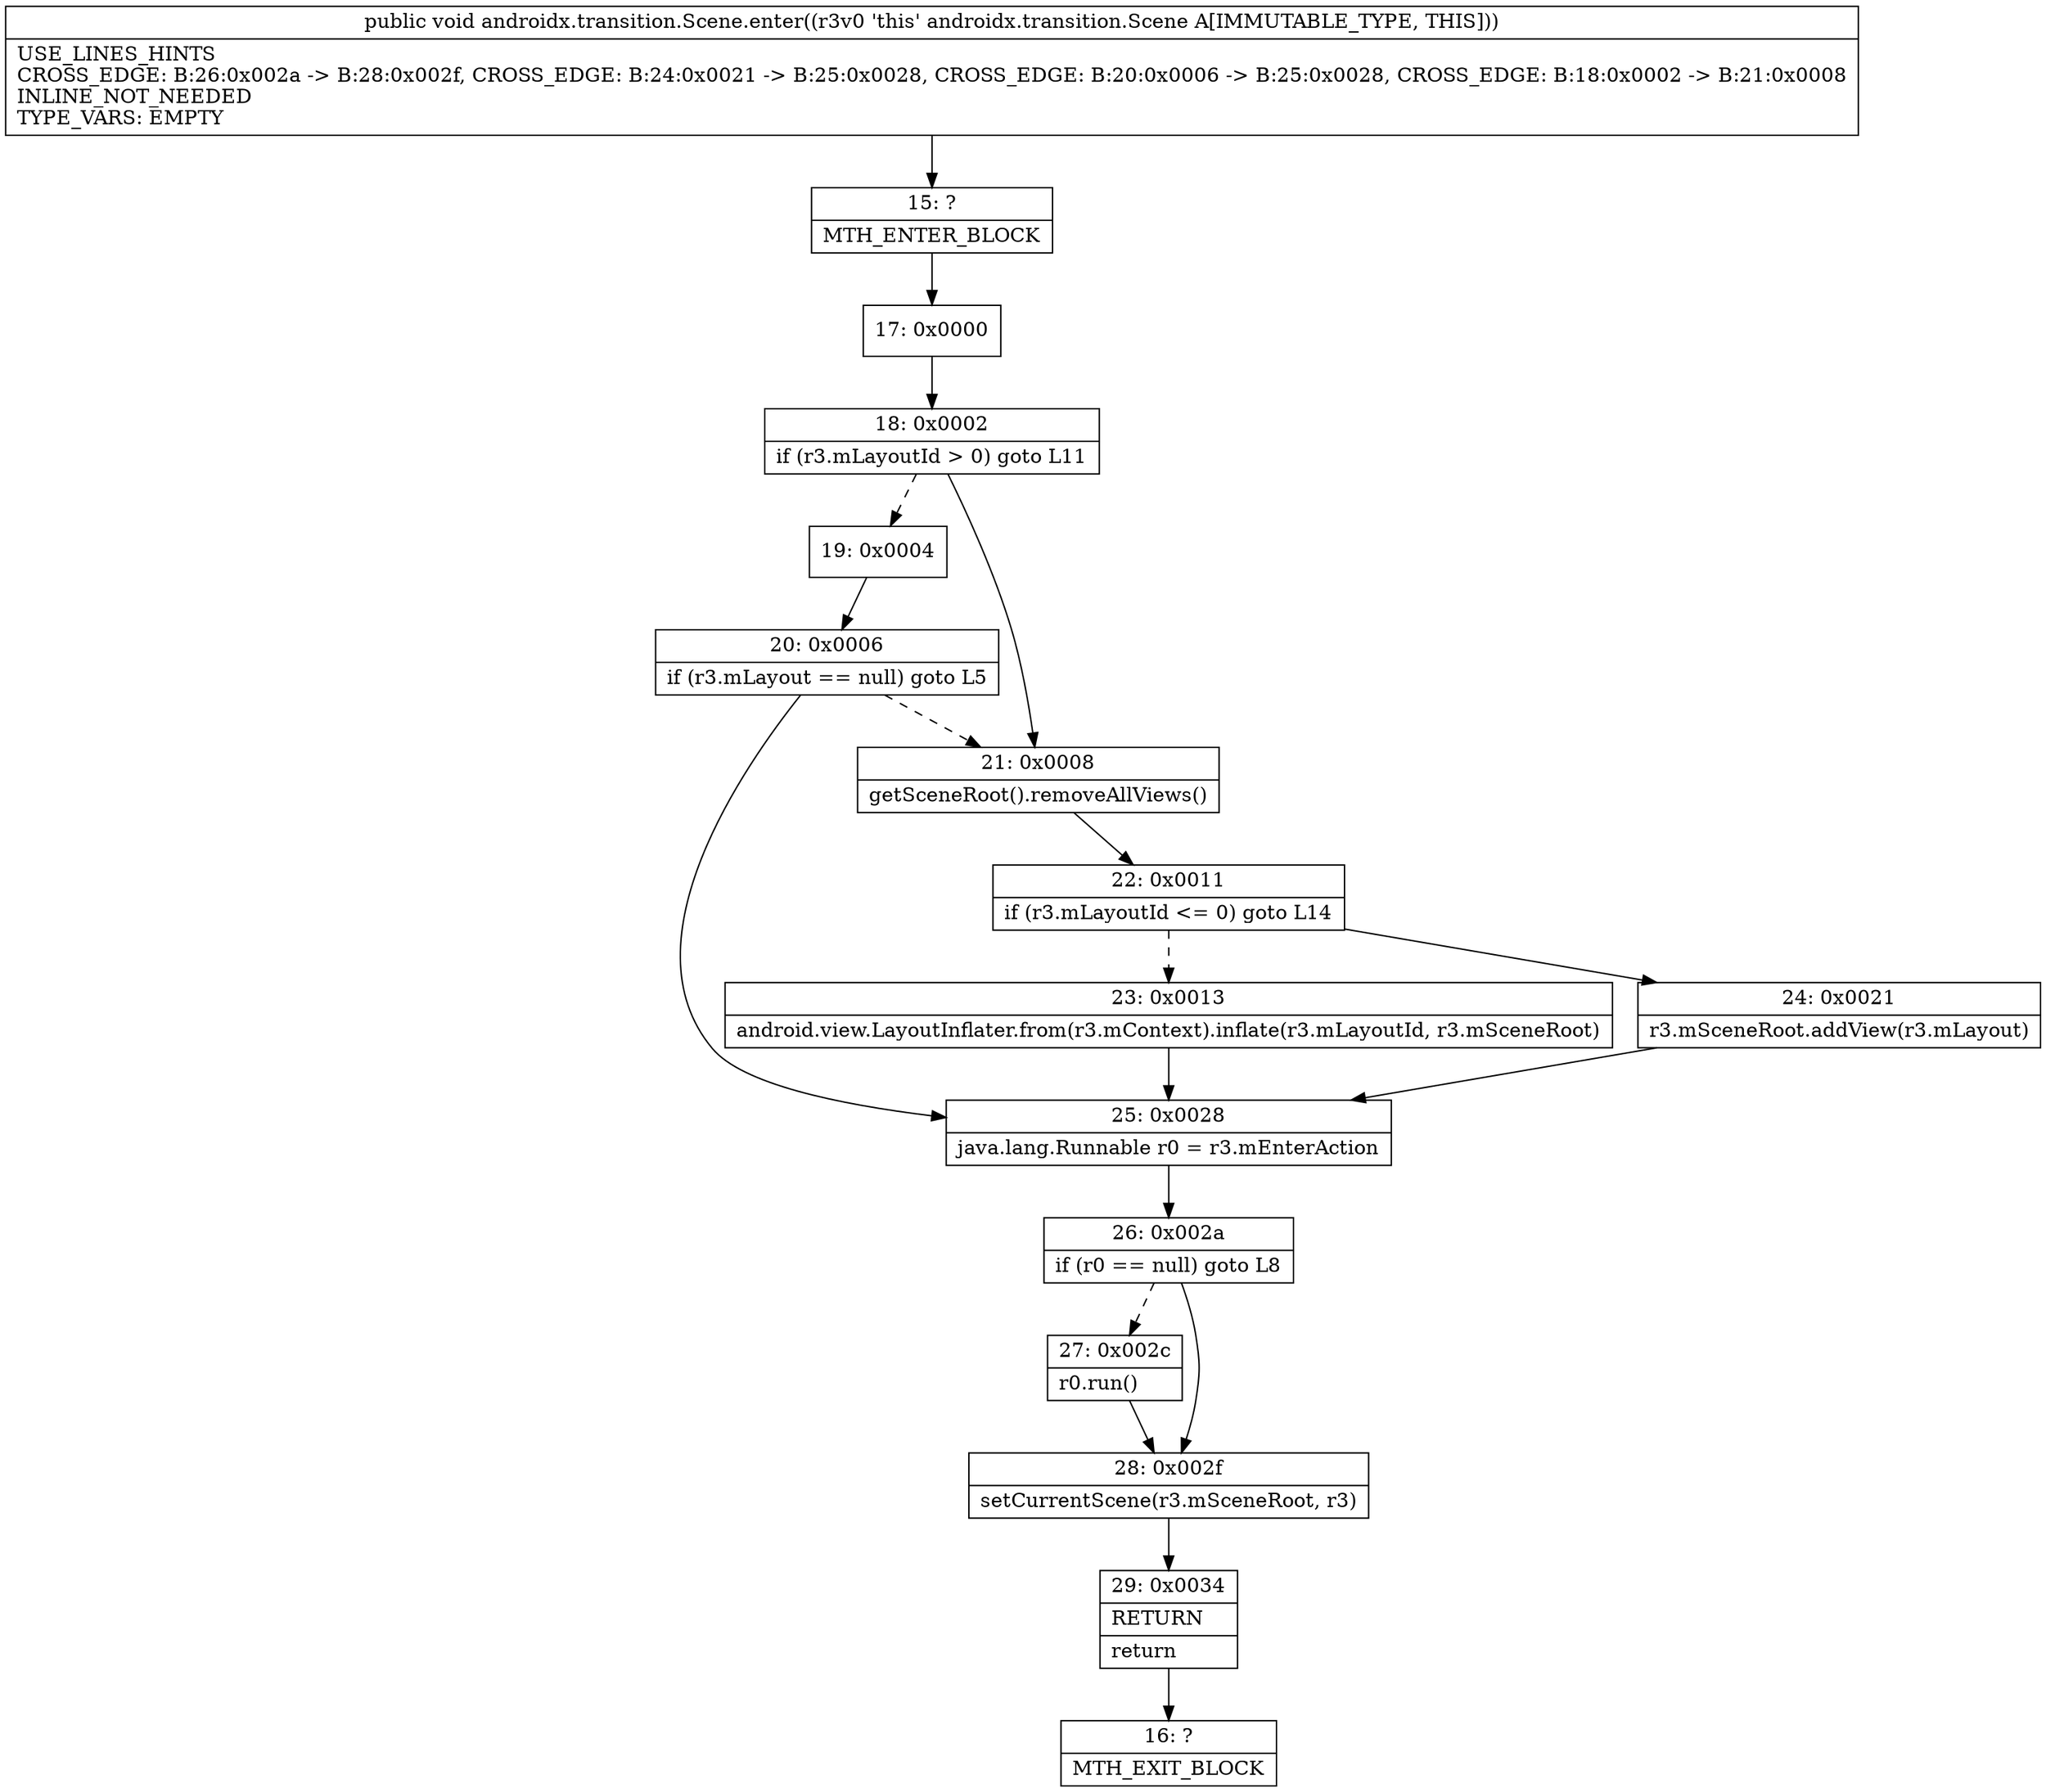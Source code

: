 digraph "CFG forandroidx.transition.Scene.enter()V" {
Node_15 [shape=record,label="{15\:\ ?|MTH_ENTER_BLOCK\l}"];
Node_17 [shape=record,label="{17\:\ 0x0000}"];
Node_18 [shape=record,label="{18\:\ 0x0002|if (r3.mLayoutId \> 0) goto L11\l}"];
Node_19 [shape=record,label="{19\:\ 0x0004}"];
Node_20 [shape=record,label="{20\:\ 0x0006|if (r3.mLayout == null) goto L5\l}"];
Node_25 [shape=record,label="{25\:\ 0x0028|java.lang.Runnable r0 = r3.mEnterAction\l}"];
Node_26 [shape=record,label="{26\:\ 0x002a|if (r0 == null) goto L8\l}"];
Node_27 [shape=record,label="{27\:\ 0x002c|r0.run()\l}"];
Node_28 [shape=record,label="{28\:\ 0x002f|setCurrentScene(r3.mSceneRoot, r3)\l}"];
Node_29 [shape=record,label="{29\:\ 0x0034|RETURN\l|return\l}"];
Node_16 [shape=record,label="{16\:\ ?|MTH_EXIT_BLOCK\l}"];
Node_21 [shape=record,label="{21\:\ 0x0008|getSceneRoot().removeAllViews()\l}"];
Node_22 [shape=record,label="{22\:\ 0x0011|if (r3.mLayoutId \<= 0) goto L14\l}"];
Node_23 [shape=record,label="{23\:\ 0x0013|android.view.LayoutInflater.from(r3.mContext).inflate(r3.mLayoutId, r3.mSceneRoot)\l}"];
Node_24 [shape=record,label="{24\:\ 0x0021|r3.mSceneRoot.addView(r3.mLayout)\l}"];
MethodNode[shape=record,label="{public void androidx.transition.Scene.enter((r3v0 'this' androidx.transition.Scene A[IMMUTABLE_TYPE, THIS]))  | USE_LINES_HINTS\lCROSS_EDGE: B:26:0x002a \-\> B:28:0x002f, CROSS_EDGE: B:24:0x0021 \-\> B:25:0x0028, CROSS_EDGE: B:20:0x0006 \-\> B:25:0x0028, CROSS_EDGE: B:18:0x0002 \-\> B:21:0x0008\lINLINE_NOT_NEEDED\lTYPE_VARS: EMPTY\l}"];
MethodNode -> Node_15;Node_15 -> Node_17;
Node_17 -> Node_18;
Node_18 -> Node_19[style=dashed];
Node_18 -> Node_21;
Node_19 -> Node_20;
Node_20 -> Node_21[style=dashed];
Node_20 -> Node_25;
Node_25 -> Node_26;
Node_26 -> Node_27[style=dashed];
Node_26 -> Node_28;
Node_27 -> Node_28;
Node_28 -> Node_29;
Node_29 -> Node_16;
Node_21 -> Node_22;
Node_22 -> Node_23[style=dashed];
Node_22 -> Node_24;
Node_23 -> Node_25;
Node_24 -> Node_25;
}


